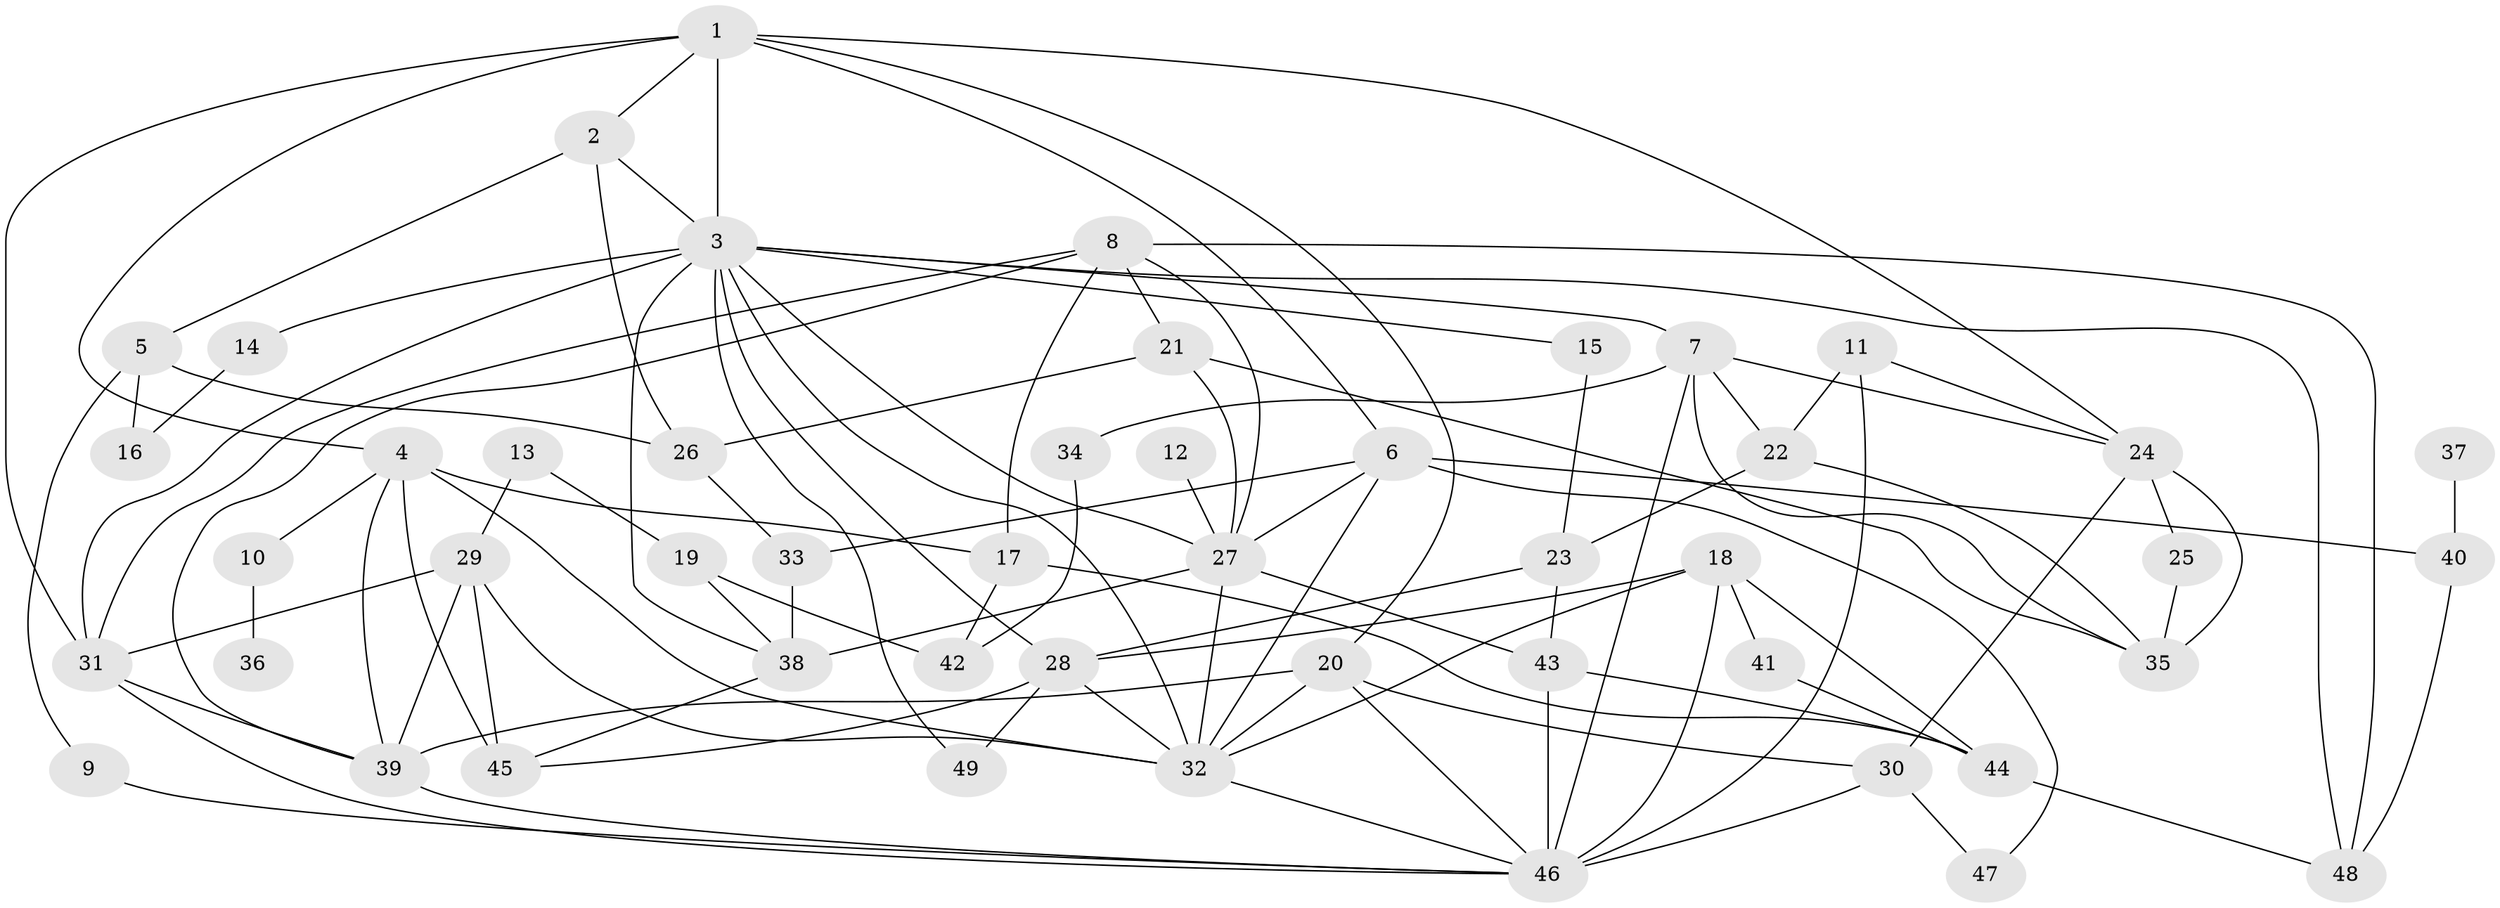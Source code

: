 // original degree distribution, {4: 0.18032786885245902, 7: 0.02459016393442623, 5: 0.04918032786885246, 2: 0.2786885245901639, 10: 0.00819672131147541, 1: 0.14754098360655737, 6: 0.040983606557377046, 3: 0.27049180327868855}
// Generated by graph-tools (version 1.1) at 2025/36/03/04/25 23:36:05]
// undirected, 49 vertices, 104 edges
graph export_dot {
  node [color=gray90,style=filled];
  1;
  2;
  3;
  4;
  5;
  6;
  7;
  8;
  9;
  10;
  11;
  12;
  13;
  14;
  15;
  16;
  17;
  18;
  19;
  20;
  21;
  22;
  23;
  24;
  25;
  26;
  27;
  28;
  29;
  30;
  31;
  32;
  33;
  34;
  35;
  36;
  37;
  38;
  39;
  40;
  41;
  42;
  43;
  44;
  45;
  46;
  47;
  48;
  49;
  1 -- 2 [weight=1.0];
  1 -- 3 [weight=1.0];
  1 -- 4 [weight=1.0];
  1 -- 6 [weight=1.0];
  1 -- 20 [weight=1.0];
  1 -- 24 [weight=1.0];
  1 -- 31 [weight=1.0];
  2 -- 3 [weight=1.0];
  2 -- 5 [weight=1.0];
  2 -- 26 [weight=1.0];
  3 -- 7 [weight=1.0];
  3 -- 14 [weight=1.0];
  3 -- 15 [weight=1.0];
  3 -- 27 [weight=1.0];
  3 -- 28 [weight=1.0];
  3 -- 31 [weight=1.0];
  3 -- 32 [weight=1.0];
  3 -- 38 [weight=1.0];
  3 -- 48 [weight=1.0];
  3 -- 49 [weight=1.0];
  4 -- 10 [weight=1.0];
  4 -- 17 [weight=1.0];
  4 -- 32 [weight=1.0];
  4 -- 39 [weight=1.0];
  4 -- 45 [weight=1.0];
  5 -- 9 [weight=1.0];
  5 -- 16 [weight=1.0];
  5 -- 26 [weight=1.0];
  6 -- 27 [weight=1.0];
  6 -- 32 [weight=1.0];
  6 -- 33 [weight=1.0];
  6 -- 40 [weight=1.0];
  6 -- 47 [weight=1.0];
  7 -- 22 [weight=1.0];
  7 -- 24 [weight=1.0];
  7 -- 34 [weight=1.0];
  7 -- 35 [weight=1.0];
  7 -- 46 [weight=1.0];
  8 -- 17 [weight=1.0];
  8 -- 21 [weight=1.0];
  8 -- 27 [weight=1.0];
  8 -- 31 [weight=1.0];
  8 -- 39 [weight=1.0];
  8 -- 48 [weight=1.0];
  9 -- 46 [weight=1.0];
  10 -- 36 [weight=1.0];
  11 -- 22 [weight=1.0];
  11 -- 24 [weight=1.0];
  11 -- 46 [weight=2.0];
  12 -- 27 [weight=1.0];
  13 -- 19 [weight=1.0];
  13 -- 29 [weight=1.0];
  14 -- 16 [weight=1.0];
  15 -- 23 [weight=1.0];
  17 -- 42 [weight=1.0];
  17 -- 44 [weight=1.0];
  18 -- 28 [weight=1.0];
  18 -- 32 [weight=1.0];
  18 -- 41 [weight=1.0];
  18 -- 44 [weight=1.0];
  18 -- 46 [weight=1.0];
  19 -- 38 [weight=1.0];
  19 -- 42 [weight=1.0];
  20 -- 30 [weight=1.0];
  20 -- 32 [weight=1.0];
  20 -- 39 [weight=2.0];
  20 -- 46 [weight=1.0];
  21 -- 26 [weight=1.0];
  21 -- 27 [weight=1.0];
  21 -- 35 [weight=1.0];
  22 -- 23 [weight=1.0];
  22 -- 35 [weight=1.0];
  23 -- 28 [weight=1.0];
  23 -- 43 [weight=1.0];
  24 -- 25 [weight=1.0];
  24 -- 30 [weight=1.0];
  24 -- 35 [weight=1.0];
  25 -- 35 [weight=1.0];
  26 -- 33 [weight=1.0];
  27 -- 32 [weight=1.0];
  27 -- 38 [weight=3.0];
  27 -- 43 [weight=1.0];
  28 -- 32 [weight=1.0];
  28 -- 45 [weight=1.0];
  28 -- 49 [weight=1.0];
  29 -- 31 [weight=1.0];
  29 -- 32 [weight=1.0];
  29 -- 39 [weight=1.0];
  29 -- 45 [weight=2.0];
  30 -- 46 [weight=1.0];
  30 -- 47 [weight=1.0];
  31 -- 39 [weight=1.0];
  31 -- 46 [weight=1.0];
  32 -- 46 [weight=1.0];
  33 -- 38 [weight=1.0];
  34 -- 42 [weight=1.0];
  37 -- 40 [weight=1.0];
  38 -- 45 [weight=1.0];
  39 -- 46 [weight=1.0];
  40 -- 48 [weight=1.0];
  41 -- 44 [weight=1.0];
  43 -- 44 [weight=1.0];
  43 -- 46 [weight=1.0];
  44 -- 48 [weight=1.0];
}
